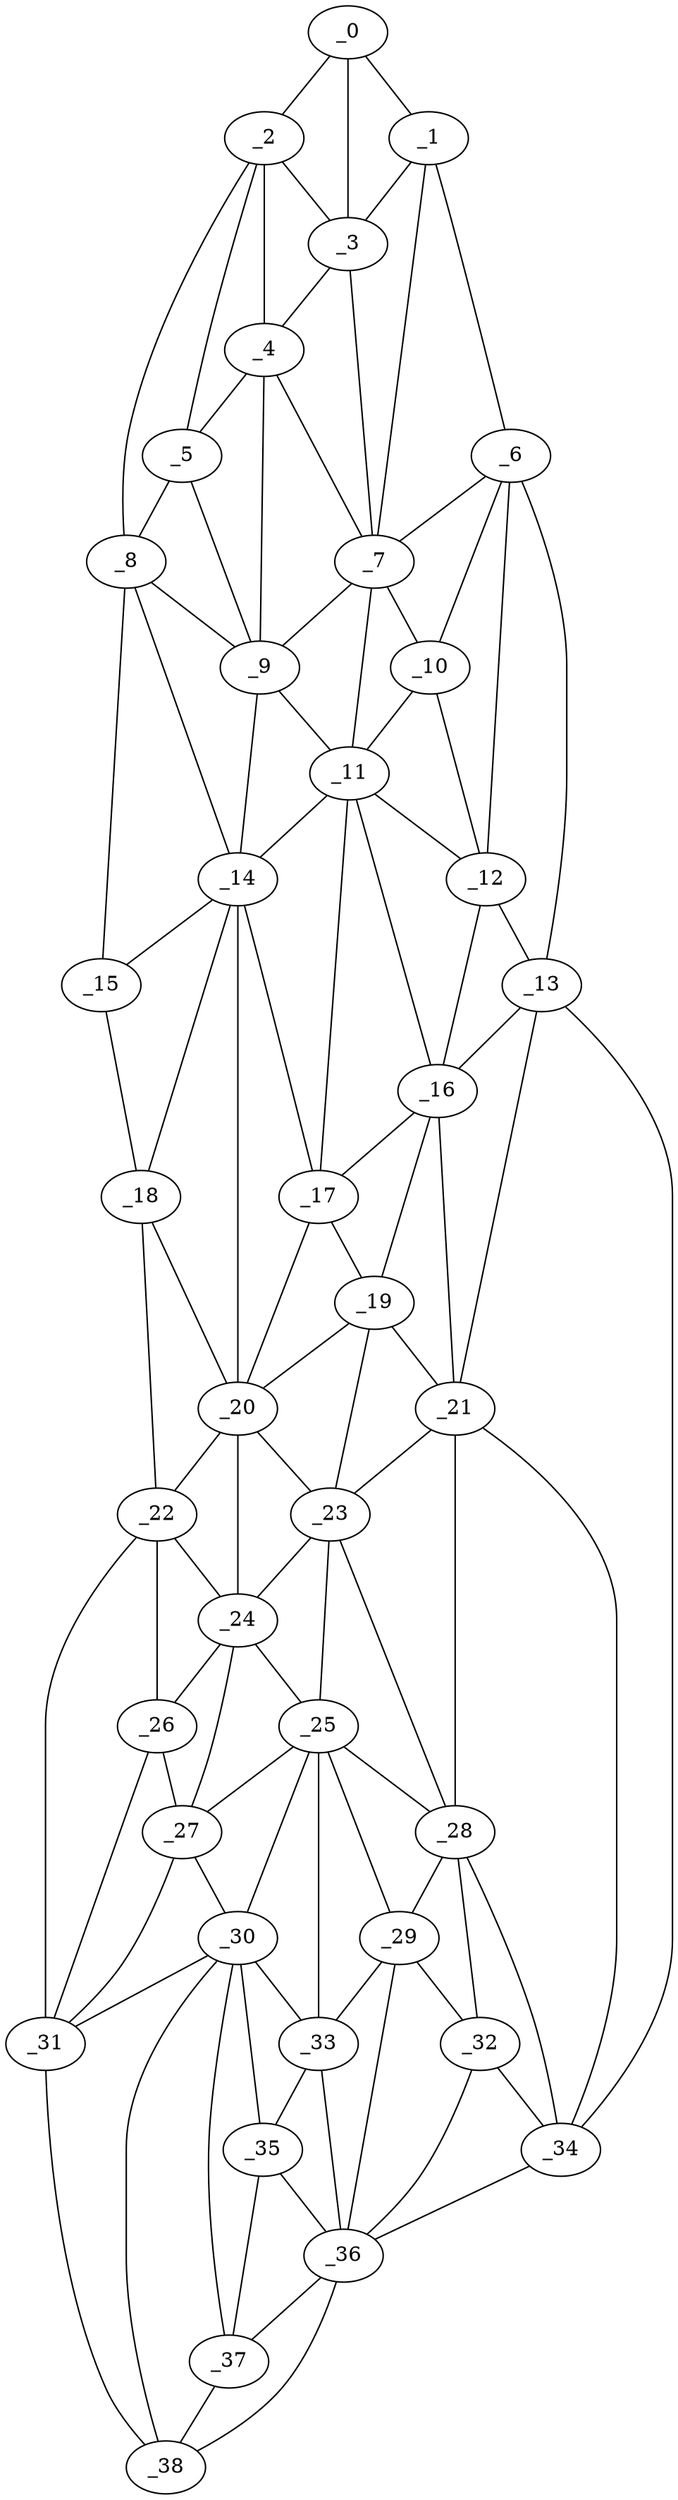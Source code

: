 graph "obj87__120.gxl" {
	_0	 [x=4,
		y=41];
	_1	 [x=7,
		y=51];
	_0 -- _1	 [valence=1];
	_2	 [x=15,
		y=36];
	_0 -- _2	 [valence=1];
	_3	 [x=18,
		y=48];
	_0 -- _3	 [valence=1];
	_1 -- _3	 [valence=2];
	_6	 [x=31,
		y=88];
	_1 -- _6	 [valence=1];
	_7	 [x=34,
		y=75];
	_1 -- _7	 [valence=2];
	_2 -- _3	 [valence=2];
	_4	 [x=22,
		y=47];
	_2 -- _4	 [valence=1];
	_5	 [x=26,
		y=36];
	_2 -- _5	 [valence=2];
	_8	 [x=38,
		y=32];
	_2 -- _8	 [valence=1];
	_3 -- _4	 [valence=2];
	_3 -- _7	 [valence=2];
	_4 -- _5	 [valence=2];
	_4 -- _7	 [valence=2];
	_9	 [x=41,
		y=57];
	_4 -- _9	 [valence=2];
	_5 -- _8	 [valence=2];
	_5 -- _9	 [valence=2];
	_6 -- _7	 [valence=1];
	_10	 [x=43,
		y=83];
	_6 -- _10	 [valence=2];
	_12	 [x=54,
		y=95];
	_6 -- _12	 [valence=2];
	_13	 [x=54,
		y=100];
	_6 -- _13	 [valence=1];
	_7 -- _9	 [valence=2];
	_7 -- _10	 [valence=2];
	_11	 [x=54,
		y=81];
	_7 -- _11	 [valence=2];
	_8 -- _9	 [valence=2];
	_14	 [x=55,
		y=57];
	_8 -- _14	 [valence=2];
	_15	 [x=60,
		y=30];
	_8 -- _15	 [valence=1];
	_9 -- _11	 [valence=2];
	_9 -- _14	 [valence=2];
	_10 -- _11	 [valence=2];
	_10 -- _12	 [valence=2];
	_11 -- _12	 [valence=2];
	_11 -- _14	 [valence=1];
	_16	 [x=60,
		y=92];
	_11 -- _16	 [valence=2];
	_17	 [x=61,
		y=74];
	_11 -- _17	 [valence=2];
	_12 -- _13	 [valence=2];
	_12 -- _16	 [valence=1];
	_13 -- _16	 [valence=2];
	_21	 [x=78,
		y=85];
	_13 -- _21	 [valence=2];
	_34	 [x=114,
		y=90];
	_13 -- _34	 [valence=1];
	_14 -- _15	 [valence=2];
	_14 -- _17	 [valence=2];
	_18	 [x=70,
		y=30];
	_14 -- _18	 [valence=2];
	_20	 [x=77,
		y=56];
	_14 -- _20	 [valence=2];
	_15 -- _18	 [valence=1];
	_16 -- _17	 [valence=1];
	_19	 [x=72,
		y=80];
	_16 -- _19	 [valence=2];
	_16 -- _21	 [valence=2];
	_17 -- _19	 [valence=2];
	_17 -- _20	 [valence=2];
	_18 -- _20	 [valence=2];
	_22	 [x=84,
		y=32];
	_18 -- _22	 [valence=1];
	_19 -- _20	 [valence=2];
	_19 -- _21	 [valence=1];
	_23	 [x=86,
		y=54];
	_19 -- _23	 [valence=2];
	_20 -- _22	 [valence=2];
	_20 -- _23	 [valence=1];
	_24	 [x=90,
		y=45];
	_20 -- _24	 [valence=2];
	_21 -- _23	 [valence=1];
	_28	 [x=100,
		y=80];
	_21 -- _28	 [valence=2];
	_21 -- _34	 [valence=2];
	_22 -- _24	 [valence=1];
	_26	 [x=96,
		y=39];
	_22 -- _26	 [valence=2];
	_31	 [x=108,
		y=38];
	_22 -- _31	 [valence=1];
	_23 -- _24	 [valence=1];
	_25	 [x=95,
		y=56];
	_23 -- _25	 [valence=2];
	_23 -- _28	 [valence=1];
	_24 -- _25	 [valence=2];
	_24 -- _26	 [valence=2];
	_27	 [x=100,
		y=49];
	_24 -- _27	 [valence=2];
	_25 -- _27	 [valence=2];
	_25 -- _28	 [valence=1];
	_29	 [x=104,
		y=76];
	_25 -- _29	 [valence=2];
	_30	 [x=107,
		y=49];
	_25 -- _30	 [valence=2];
	_33	 [x=113,
		y=67];
	_25 -- _33	 [valence=2];
	_26 -- _27	 [valence=2];
	_26 -- _31	 [valence=2];
	_27 -- _30	 [valence=1];
	_27 -- _31	 [valence=2];
	_28 -- _29	 [valence=2];
	_32	 [x=112,
		y=85];
	_28 -- _32	 [valence=2];
	_28 -- _34	 [valence=2];
	_29 -- _32	 [valence=1];
	_29 -- _33	 [valence=1];
	_36	 [x=119,
		y=78];
	_29 -- _36	 [valence=1];
	_30 -- _31	 [valence=2];
	_30 -- _33	 [valence=2];
	_35	 [x=119,
		y=62];
	_30 -- _35	 [valence=2];
	_37	 [x=120,
		y=53];
	_30 -- _37	 [valence=2];
	_38	 [x=121,
		y=44];
	_30 -- _38	 [valence=2];
	_31 -- _38	 [valence=1];
	_32 -- _34	 [valence=1];
	_32 -- _36	 [valence=2];
	_33 -- _35	 [valence=2];
	_33 -- _36	 [valence=2];
	_34 -- _36	 [valence=1];
	_35 -- _36	 [valence=1];
	_35 -- _37	 [valence=1];
	_36 -- _37	 [valence=2];
	_36 -- _38	 [valence=1];
	_37 -- _38	 [valence=1];
}
